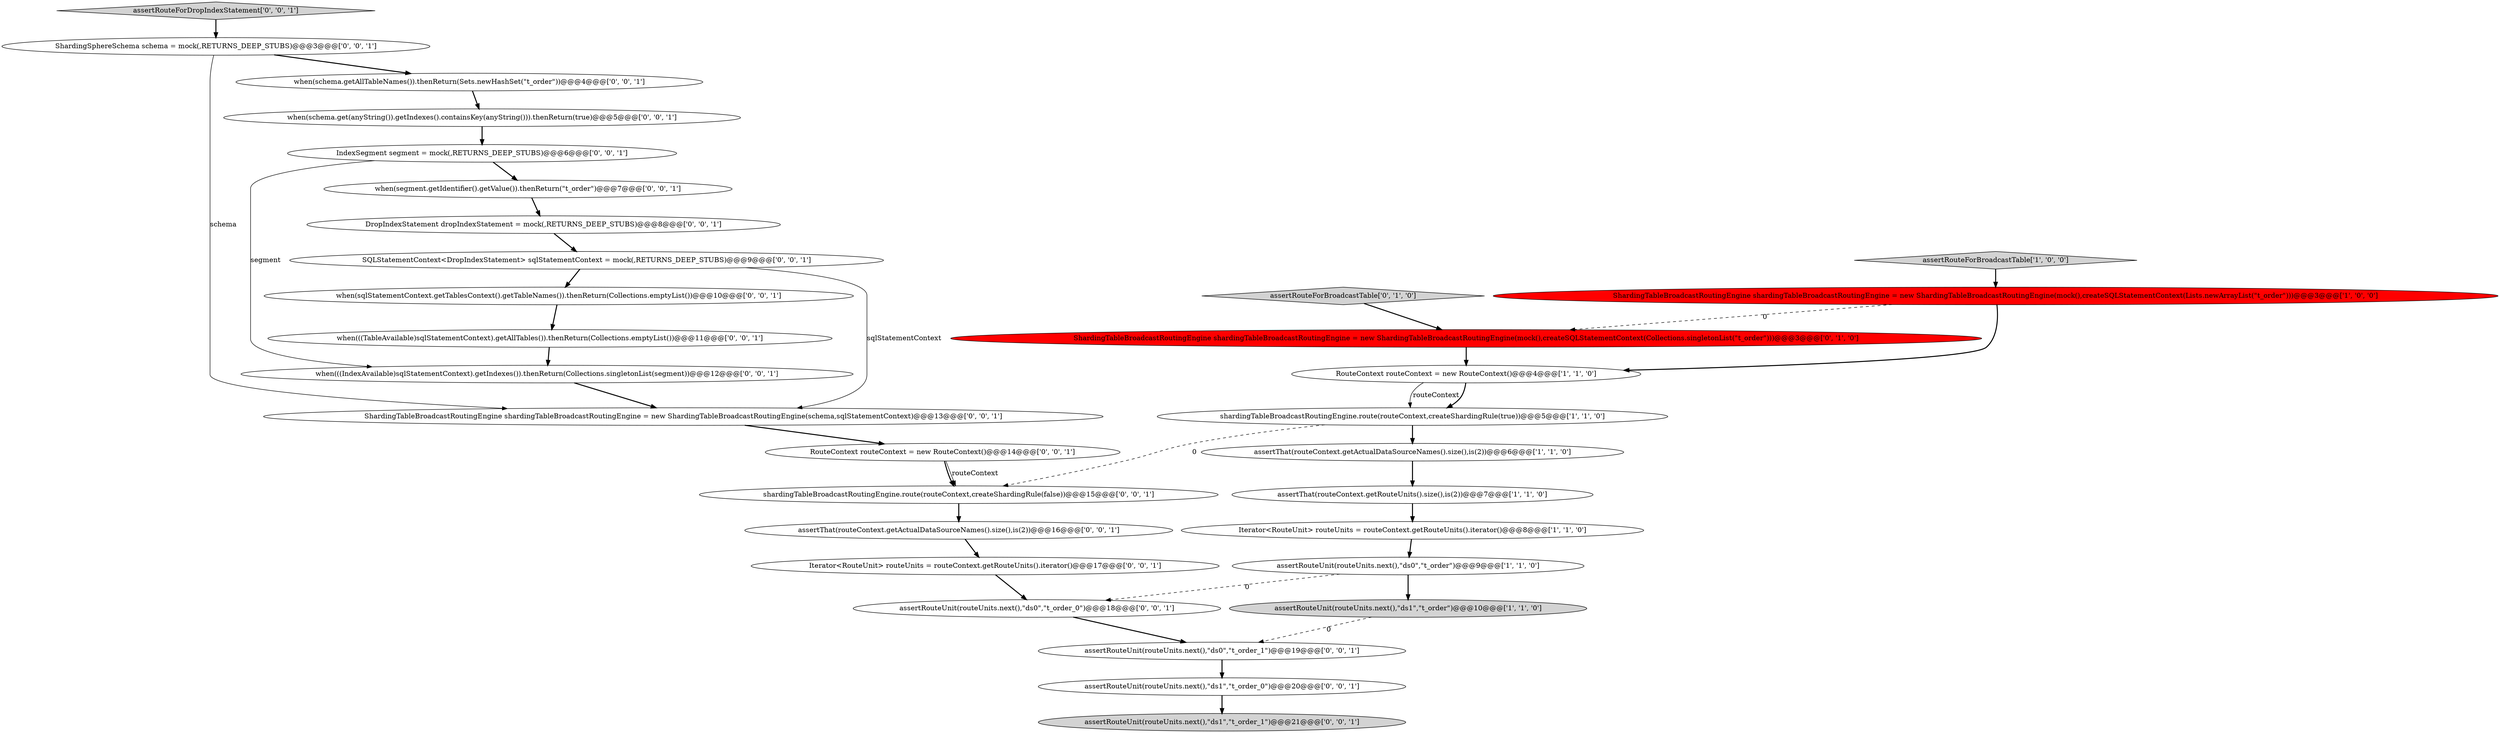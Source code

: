 digraph {
10 [style = filled, label = "assertRouteForBroadcastTable['0', '1', '0']", fillcolor = lightgray, shape = diamond image = "AAA0AAABBB2BBB"];
29 [style = filled, label = "when(schema.get(anyString()).getIndexes().containsKey(anyString())).thenReturn(true)@@@5@@@['0', '0', '1']", fillcolor = white, shape = ellipse image = "AAA0AAABBB3BBB"];
21 [style = filled, label = "IndexSegment segment = mock(,RETURNS_DEEP_STUBS)@@@6@@@['0', '0', '1']", fillcolor = white, shape = ellipse image = "AAA0AAABBB3BBB"];
6 [style = filled, label = "RouteContext routeContext = new RouteContext()@@@4@@@['1', '1', '0']", fillcolor = white, shape = ellipse image = "AAA0AAABBB1BBB"];
2 [style = filled, label = "assertRouteForBroadcastTable['1', '0', '0']", fillcolor = lightgray, shape = diamond image = "AAA0AAABBB1BBB"];
28 [style = filled, label = "when(((IndexAvailable)sqlStatementContext).getIndexes()).thenReturn(Collections.singletonList(segment))@@@12@@@['0', '0', '1']", fillcolor = white, shape = ellipse image = "AAA0AAABBB3BBB"];
14 [style = filled, label = "SQLStatementContext<DropIndexStatement> sqlStatementContext = mock(,RETURNS_DEEP_STUBS)@@@9@@@['0', '0', '1']", fillcolor = white, shape = ellipse image = "AAA0AAABBB3BBB"];
9 [style = filled, label = "ShardingTableBroadcastRoutingEngine shardingTableBroadcastRoutingEngine = new ShardingTableBroadcastRoutingEngine(mock(),createSQLStatementContext(Collections.singletonList(\"t_order\")))@@@3@@@['0', '1', '0']", fillcolor = red, shape = ellipse image = "AAA1AAABBB2BBB"];
18 [style = filled, label = "when(((TableAvailable)sqlStatementContext).getAllTables()).thenReturn(Collections.emptyList())@@@11@@@['0', '0', '1']", fillcolor = white, shape = ellipse image = "AAA0AAABBB3BBB"];
0 [style = filled, label = "shardingTableBroadcastRoutingEngine.route(routeContext,createShardingRule(true))@@@5@@@['1', '1', '0']", fillcolor = white, shape = ellipse image = "AAA0AAABBB1BBB"];
17 [style = filled, label = "assertThat(routeContext.getActualDataSourceNames().size(),is(2))@@@16@@@['0', '0', '1']", fillcolor = white, shape = ellipse image = "AAA0AAABBB3BBB"];
20 [style = filled, label = "ShardingTableBroadcastRoutingEngine shardingTableBroadcastRoutingEngine = new ShardingTableBroadcastRoutingEngine(schema,sqlStatementContext)@@@13@@@['0', '0', '1']", fillcolor = white, shape = ellipse image = "AAA0AAABBB3BBB"];
27 [style = filled, label = "assertRouteUnit(routeUnits.next(),\"ds1\",\"t_order_1\")@@@21@@@['0', '0', '1']", fillcolor = lightgray, shape = ellipse image = "AAA0AAABBB3BBB"];
3 [style = filled, label = "Iterator<RouteUnit> routeUnits = routeContext.getRouteUnits().iterator()@@@8@@@['1', '1', '0']", fillcolor = white, shape = ellipse image = "AAA0AAABBB1BBB"];
23 [style = filled, label = "assertRouteForDropIndexStatement['0', '0', '1']", fillcolor = lightgray, shape = diamond image = "AAA0AAABBB3BBB"];
13 [style = filled, label = "ShardingSphereSchema schema = mock(,RETURNS_DEEP_STUBS)@@@3@@@['0', '0', '1']", fillcolor = white, shape = ellipse image = "AAA0AAABBB3BBB"];
1 [style = filled, label = "assertThat(routeContext.getRouteUnits().size(),is(2))@@@7@@@['1', '1', '0']", fillcolor = white, shape = ellipse image = "AAA0AAABBB1BBB"];
22 [style = filled, label = "Iterator<RouteUnit> routeUnits = routeContext.getRouteUnits().iterator()@@@17@@@['0', '0', '1']", fillcolor = white, shape = ellipse image = "AAA0AAABBB3BBB"];
5 [style = filled, label = "ShardingTableBroadcastRoutingEngine shardingTableBroadcastRoutingEngine = new ShardingTableBroadcastRoutingEngine(mock(),createSQLStatementContext(Lists.newArrayList(\"t_order\")))@@@3@@@['1', '0', '0']", fillcolor = red, shape = ellipse image = "AAA1AAABBB1BBB"];
15 [style = filled, label = "assertRouteUnit(routeUnits.next(),\"ds0\",\"t_order_0\")@@@18@@@['0', '0', '1']", fillcolor = white, shape = ellipse image = "AAA0AAABBB3BBB"];
8 [style = filled, label = "assertRouteUnit(routeUnits.next(),\"ds0\",\"t_order\")@@@9@@@['1', '1', '0']", fillcolor = white, shape = ellipse image = "AAA0AAABBB1BBB"];
12 [style = filled, label = "assertRouteUnit(routeUnits.next(),\"ds1\",\"t_order_0\")@@@20@@@['0', '0', '1']", fillcolor = white, shape = ellipse image = "AAA0AAABBB3BBB"];
25 [style = filled, label = "DropIndexStatement dropIndexStatement = mock(,RETURNS_DEEP_STUBS)@@@8@@@['0', '0', '1']", fillcolor = white, shape = ellipse image = "AAA0AAABBB3BBB"];
30 [style = filled, label = "when(sqlStatementContext.getTablesContext().getTableNames()).thenReturn(Collections.emptyList())@@@10@@@['0', '0', '1']", fillcolor = white, shape = ellipse image = "AAA0AAABBB3BBB"];
16 [style = filled, label = "when(segment.getIdentifier().getValue()).thenReturn(\"t_order\")@@@7@@@['0', '0', '1']", fillcolor = white, shape = ellipse image = "AAA0AAABBB3BBB"];
4 [style = filled, label = "assertRouteUnit(routeUnits.next(),\"ds1\",\"t_order\")@@@10@@@['1', '1', '0']", fillcolor = lightgray, shape = ellipse image = "AAA0AAABBB1BBB"];
19 [style = filled, label = "shardingTableBroadcastRoutingEngine.route(routeContext,createShardingRule(false))@@@15@@@['0', '0', '1']", fillcolor = white, shape = ellipse image = "AAA0AAABBB3BBB"];
26 [style = filled, label = "when(schema.getAllTableNames()).thenReturn(Sets.newHashSet(\"t_order\"))@@@4@@@['0', '0', '1']", fillcolor = white, shape = ellipse image = "AAA0AAABBB3BBB"];
24 [style = filled, label = "RouteContext routeContext = new RouteContext()@@@14@@@['0', '0', '1']", fillcolor = white, shape = ellipse image = "AAA0AAABBB3BBB"];
11 [style = filled, label = "assertRouteUnit(routeUnits.next(),\"ds0\",\"t_order_1\")@@@19@@@['0', '0', '1']", fillcolor = white, shape = ellipse image = "AAA0AAABBB3BBB"];
7 [style = filled, label = "assertThat(routeContext.getActualDataSourceNames().size(),is(2))@@@6@@@['1', '1', '0']", fillcolor = white, shape = ellipse image = "AAA0AAABBB1BBB"];
24->19 [style = solid, label="routeContext"];
7->1 [style = bold, label=""];
24->19 [style = bold, label=""];
22->15 [style = bold, label=""];
14->30 [style = bold, label=""];
28->20 [style = bold, label=""];
6->0 [style = solid, label="routeContext"];
0->19 [style = dashed, label="0"];
26->29 [style = bold, label=""];
8->15 [style = dashed, label="0"];
1->3 [style = bold, label=""];
5->9 [style = dashed, label="0"];
16->25 [style = bold, label=""];
11->12 [style = bold, label=""];
6->0 [style = bold, label=""];
25->14 [style = bold, label=""];
19->17 [style = bold, label=""];
13->20 [style = solid, label="schema"];
17->22 [style = bold, label=""];
30->18 [style = bold, label=""];
18->28 [style = bold, label=""];
29->21 [style = bold, label=""];
9->6 [style = bold, label=""];
0->7 [style = bold, label=""];
5->6 [style = bold, label=""];
15->11 [style = bold, label=""];
13->26 [style = bold, label=""];
23->13 [style = bold, label=""];
3->8 [style = bold, label=""];
14->20 [style = solid, label="sqlStatementContext"];
21->16 [style = bold, label=""];
10->9 [style = bold, label=""];
21->28 [style = solid, label="segment"];
8->4 [style = bold, label=""];
4->11 [style = dashed, label="0"];
20->24 [style = bold, label=""];
12->27 [style = bold, label=""];
2->5 [style = bold, label=""];
}
